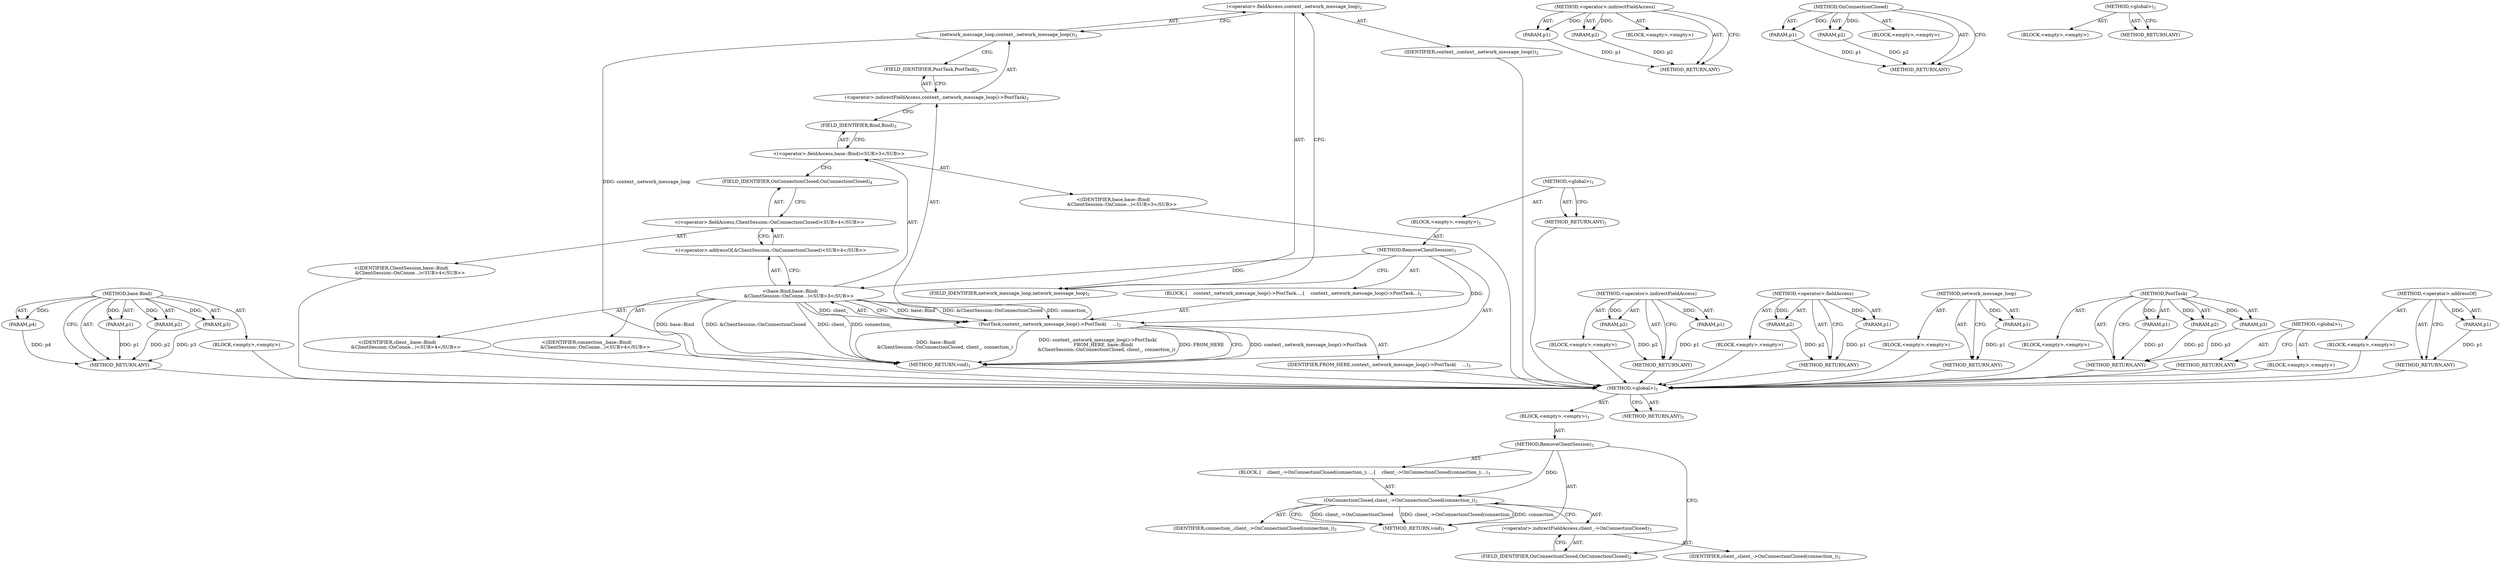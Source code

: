 digraph "&lt;global&gt;" {
vulnerable_65 [label=<(METHOD,base.Bind)>];
vulnerable_66 [label=<(PARAM,p1)>];
vulnerable_67 [label=<(PARAM,p2)>];
vulnerable_68 [label=<(PARAM,p3)>];
vulnerable_69 [label=<(PARAM,p4)>];
vulnerable_70 [label=<(BLOCK,&lt;empty&gt;,&lt;empty&gt;)>];
vulnerable_71 [label=<(METHOD_RETURN,ANY)>];
vulnerable_6 [label=<(METHOD,&lt;global&gt;)<SUB>1</SUB>>];
vulnerable_7 [label=<(BLOCK,&lt;empty&gt;,&lt;empty&gt;)<SUB>1</SUB>>];
vulnerable_8 [label=<(METHOD,RemoveClientSession)<SUB>1</SUB>>];
vulnerable_9 [label=<(BLOCK,{
    context_.network_message_loop()-&gt;PostTask...,{
    context_.network_message_loop()-&gt;PostTask...)<SUB>1</SUB>>];
vulnerable_10 [label=<(PostTask,context_.network_message_loop()-&gt;PostTask(
    ...)<SUB>2</SUB>>];
vulnerable_11 [label=<(&lt;operator&gt;.indirectFieldAccess,context_.network_message_loop()-&gt;PostTask)<SUB>2</SUB>>];
vulnerable_12 [label=<(network_message_loop,context_.network_message_loop())<SUB>2</SUB>>];
vulnerable_13 [label=<(&lt;operator&gt;.fieldAccess,context_.network_message_loop)<SUB>2</SUB>>];
vulnerable_14 [label=<(IDENTIFIER,context_,context_.network_message_loop())<SUB>2</SUB>>];
vulnerable_15 [label=<(FIELD_IDENTIFIER,network_message_loop,network_message_loop)<SUB>2</SUB>>];
vulnerable_16 [label=<(FIELD_IDENTIFIER,PostTask,PostTask)<SUB>2</SUB>>];
vulnerable_17 [label=<(IDENTIFIER,FROM_HERE,context_.network_message_loop()-&gt;PostTask(
    ...)<SUB>3</SUB>>];
vulnerable_18 [label="<(base.Bind,base::Bind(
            &amp;ClientSession::OnConne...)<SUB>3</SUB>>"];
vulnerable_19 [label="<(&lt;operator&gt;.fieldAccess,base::Bind)<SUB>3</SUB>>"];
vulnerable_20 [label="<(IDENTIFIER,base,base::Bind(
            &amp;ClientSession::OnConne...)<SUB>3</SUB>>"];
vulnerable_21 [label=<(FIELD_IDENTIFIER,Bind,Bind)<SUB>3</SUB>>];
vulnerable_22 [label="<(&lt;operator&gt;.addressOf,&amp;ClientSession::OnConnectionClosed)<SUB>4</SUB>>"];
vulnerable_23 [label="<(&lt;operator&gt;.fieldAccess,ClientSession::OnConnectionClosed)<SUB>4</SUB>>"];
vulnerable_24 [label="<(IDENTIFIER,ClientSession,base::Bind(
            &amp;ClientSession::OnConne...)<SUB>4</SUB>>"];
vulnerable_25 [label=<(FIELD_IDENTIFIER,OnConnectionClosed,OnConnectionClosed)<SUB>4</SUB>>];
vulnerable_26 [label="<(IDENTIFIER,client_,base::Bind(
            &amp;ClientSession::OnConne...)<SUB>4</SUB>>"];
vulnerable_27 [label="<(IDENTIFIER,connection_,base::Bind(
            &amp;ClientSession::OnConne...)<SUB>4</SUB>>"];
vulnerable_28 [label=<(METHOD_RETURN,void)<SUB>1</SUB>>];
vulnerable_30 [label=<(METHOD_RETURN,ANY)<SUB>1</SUB>>];
vulnerable_51 [label=<(METHOD,&lt;operator&gt;.indirectFieldAccess)>];
vulnerable_52 [label=<(PARAM,p1)>];
vulnerable_53 [label=<(PARAM,p2)>];
vulnerable_54 [label=<(BLOCK,&lt;empty&gt;,&lt;empty&gt;)>];
vulnerable_55 [label=<(METHOD_RETURN,ANY)>];
vulnerable_60 [label=<(METHOD,&lt;operator&gt;.fieldAccess)>];
vulnerable_61 [label=<(PARAM,p1)>];
vulnerable_62 [label=<(PARAM,p2)>];
vulnerable_63 [label=<(BLOCK,&lt;empty&gt;,&lt;empty&gt;)>];
vulnerable_64 [label=<(METHOD_RETURN,ANY)>];
vulnerable_56 [label=<(METHOD,network_message_loop)>];
vulnerable_57 [label=<(PARAM,p1)>];
vulnerable_58 [label=<(BLOCK,&lt;empty&gt;,&lt;empty&gt;)>];
vulnerable_59 [label=<(METHOD_RETURN,ANY)>];
vulnerable_45 [label=<(METHOD,PostTask)>];
vulnerable_46 [label=<(PARAM,p1)>];
vulnerable_47 [label=<(PARAM,p2)>];
vulnerable_48 [label=<(PARAM,p3)>];
vulnerable_49 [label=<(BLOCK,&lt;empty&gt;,&lt;empty&gt;)>];
vulnerable_50 [label=<(METHOD_RETURN,ANY)>];
vulnerable_39 [label=<(METHOD,&lt;global&gt;)<SUB>1</SUB>>];
vulnerable_40 [label=<(BLOCK,&lt;empty&gt;,&lt;empty&gt;)>];
vulnerable_41 [label=<(METHOD_RETURN,ANY)>];
vulnerable_72 [label=<(METHOD,&lt;operator&gt;.addressOf)>];
vulnerable_73 [label=<(PARAM,p1)>];
vulnerable_74 [label=<(BLOCK,&lt;empty&gt;,&lt;empty&gt;)>];
vulnerable_75 [label=<(METHOD_RETURN,ANY)>];
fixed_6 [label=<(METHOD,&lt;global&gt;)<SUB>1</SUB>>];
fixed_7 [label=<(BLOCK,&lt;empty&gt;,&lt;empty&gt;)<SUB>1</SUB>>];
fixed_8 [label=<(METHOD,RemoveClientSession)<SUB>1</SUB>>];
fixed_9 [label=<(BLOCK,{
    client_-&gt;OnConnectionClosed(connection_);...,{
    client_-&gt;OnConnectionClosed(connection_);...)<SUB>1</SUB>>];
fixed_10 [label=<(OnConnectionClosed,client_-&gt;OnConnectionClosed(connection_))<SUB>2</SUB>>];
fixed_11 [label=<(&lt;operator&gt;.indirectFieldAccess,client_-&gt;OnConnectionClosed)<SUB>2</SUB>>];
fixed_12 [label=<(IDENTIFIER,client_,client_-&gt;OnConnectionClosed(connection_))<SUB>2</SUB>>];
fixed_13 [label=<(FIELD_IDENTIFIER,OnConnectionClosed,OnConnectionClosed)<SUB>2</SUB>>];
fixed_14 [label=<(IDENTIFIER,connection_,client_-&gt;OnConnectionClosed(connection_))<SUB>2</SUB>>];
fixed_15 [label=<(METHOD_RETURN,void)<SUB>1</SUB>>];
fixed_17 [label=<(METHOD_RETURN,ANY)<SUB>1</SUB>>];
fixed_35 [label=<(METHOD,&lt;operator&gt;.indirectFieldAccess)>];
fixed_36 [label=<(PARAM,p1)>];
fixed_37 [label=<(PARAM,p2)>];
fixed_38 [label=<(BLOCK,&lt;empty&gt;,&lt;empty&gt;)>];
fixed_39 [label=<(METHOD_RETURN,ANY)>];
fixed_30 [label=<(METHOD,OnConnectionClosed)>];
fixed_31 [label=<(PARAM,p1)>];
fixed_32 [label=<(PARAM,p2)>];
fixed_33 [label=<(BLOCK,&lt;empty&gt;,&lt;empty&gt;)>];
fixed_34 [label=<(METHOD_RETURN,ANY)>];
fixed_24 [label=<(METHOD,&lt;global&gt;)<SUB>1</SUB>>];
fixed_25 [label=<(BLOCK,&lt;empty&gt;,&lt;empty&gt;)>];
fixed_26 [label=<(METHOD_RETURN,ANY)>];
vulnerable_65 -> vulnerable_66  [key=0, label="AST: "];
vulnerable_65 -> vulnerable_66  [key=1, label="DDG: "];
vulnerable_65 -> vulnerable_70  [key=0, label="AST: "];
vulnerable_65 -> vulnerable_67  [key=0, label="AST: "];
vulnerable_65 -> vulnerable_67  [key=1, label="DDG: "];
vulnerable_65 -> vulnerable_71  [key=0, label="AST: "];
vulnerable_65 -> vulnerable_71  [key=1, label="CFG: "];
vulnerable_65 -> vulnerable_68  [key=0, label="AST: "];
vulnerable_65 -> vulnerable_68  [key=1, label="DDG: "];
vulnerable_65 -> vulnerable_69  [key=0, label="AST: "];
vulnerable_65 -> vulnerable_69  [key=1, label="DDG: "];
vulnerable_66 -> vulnerable_71  [key=0, label="DDG: p1"];
vulnerable_67 -> vulnerable_71  [key=0, label="DDG: p2"];
vulnerable_68 -> vulnerable_71  [key=0, label="DDG: p3"];
vulnerable_69 -> vulnerable_71  [key=0, label="DDG: p4"];
vulnerable_70 -> fixed_6  [key=0];
vulnerable_71 -> fixed_6  [key=0];
vulnerable_6 -> vulnerable_7  [key=0, label="AST: "];
vulnerable_6 -> vulnerable_30  [key=0, label="AST: "];
vulnerable_6 -> vulnerable_30  [key=1, label="CFG: "];
vulnerable_7 -> vulnerable_8  [key=0, label="AST: "];
vulnerable_8 -> vulnerable_9  [key=0, label="AST: "];
vulnerable_8 -> vulnerable_28  [key=0, label="AST: "];
vulnerable_8 -> vulnerable_15  [key=0, label="CFG: "];
vulnerable_8 -> vulnerable_10  [key=0, label="DDG: "];
vulnerable_8 -> vulnerable_18  [key=0, label="DDG: "];
vulnerable_9 -> vulnerable_10  [key=0, label="AST: "];
vulnerable_10 -> vulnerable_11  [key=0, label="AST: "];
vulnerable_10 -> vulnerable_17  [key=0, label="AST: "];
vulnerable_10 -> vulnerable_18  [key=0, label="AST: "];
vulnerable_10 -> vulnerable_28  [key=0, label="CFG: "];
vulnerable_10 -> vulnerable_28  [key=1, label="DDG: context_.network_message_loop()-&gt;PostTask"];
vulnerable_10 -> vulnerable_28  [key=2, label="DDG: base::Bind(
            &amp;ClientSession::OnConnectionClosed, client_, connection_)"];
vulnerable_10 -> vulnerable_28  [key=3, label="DDG: context_.network_message_loop()-&gt;PostTask(
        FROM_HERE, base::Bind(
            &amp;ClientSession::OnConnectionClosed, client_, connection_))"];
vulnerable_10 -> vulnerable_28  [key=4, label="DDG: FROM_HERE"];
vulnerable_11 -> vulnerable_12  [key=0, label="AST: "];
vulnerable_11 -> vulnerable_16  [key=0, label="AST: "];
vulnerable_11 -> vulnerable_21  [key=0, label="CFG: "];
vulnerable_12 -> vulnerable_13  [key=0, label="AST: "];
vulnerable_12 -> vulnerable_16  [key=0, label="CFG: "];
vulnerable_12 -> vulnerable_28  [key=0, label="DDG: context_.network_message_loop"];
vulnerable_13 -> vulnerable_14  [key=0, label="AST: "];
vulnerable_13 -> vulnerable_15  [key=0, label="AST: "];
vulnerable_13 -> vulnerable_12  [key=0, label="CFG: "];
vulnerable_14 -> fixed_6  [key=0];
vulnerable_15 -> vulnerable_13  [key=0, label="CFG: "];
vulnerable_16 -> vulnerable_11  [key=0, label="CFG: "];
vulnerable_17 -> fixed_6  [key=0];
vulnerable_18 -> vulnerable_19  [key=0, label="AST: "];
vulnerable_18 -> vulnerable_22  [key=0, label="AST: "];
vulnerable_18 -> vulnerable_26  [key=0, label="AST: "];
vulnerable_18 -> vulnerable_27  [key=0, label="AST: "];
vulnerable_18 -> vulnerable_10  [key=0, label="CFG: "];
vulnerable_18 -> vulnerable_10  [key=1, label="DDG: base::Bind"];
vulnerable_18 -> vulnerable_10  [key=2, label="DDG: &amp;ClientSession::OnConnectionClosed"];
vulnerable_18 -> vulnerable_10  [key=3, label="DDG: client_"];
vulnerable_18 -> vulnerable_10  [key=4, label="DDG: connection_"];
vulnerable_18 -> vulnerable_28  [key=0, label="DDG: base::Bind"];
vulnerable_18 -> vulnerable_28  [key=1, label="DDG: &amp;ClientSession::OnConnectionClosed"];
vulnerable_18 -> vulnerable_28  [key=2, label="DDG: client_"];
vulnerable_18 -> vulnerable_28  [key=3, label="DDG: connection_"];
vulnerable_19 -> vulnerable_20  [key=0, label="AST: "];
vulnerable_19 -> vulnerable_21  [key=0, label="AST: "];
vulnerable_19 -> vulnerable_25  [key=0, label="CFG: "];
vulnerable_20 -> fixed_6  [key=0];
vulnerable_21 -> vulnerable_19  [key=0, label="CFG: "];
vulnerable_22 -> vulnerable_23  [key=0, label="AST: "];
vulnerable_22 -> vulnerable_18  [key=0, label="CFG: "];
vulnerable_23 -> vulnerable_24  [key=0, label="AST: "];
vulnerable_23 -> vulnerable_25  [key=0, label="AST: "];
vulnerable_23 -> vulnerable_22  [key=0, label="CFG: "];
vulnerable_24 -> fixed_6  [key=0];
vulnerable_25 -> vulnerable_23  [key=0, label="CFG: "];
vulnerable_26 -> fixed_6  [key=0];
vulnerable_27 -> fixed_6  [key=0];
vulnerable_28 -> fixed_6  [key=0];
vulnerable_30 -> fixed_6  [key=0];
vulnerable_51 -> vulnerable_52  [key=0, label="AST: "];
vulnerable_51 -> vulnerable_52  [key=1, label="DDG: "];
vulnerable_51 -> vulnerable_54  [key=0, label="AST: "];
vulnerable_51 -> vulnerable_53  [key=0, label="AST: "];
vulnerable_51 -> vulnerable_53  [key=1, label="DDG: "];
vulnerable_51 -> vulnerable_55  [key=0, label="AST: "];
vulnerable_51 -> vulnerable_55  [key=1, label="CFG: "];
vulnerable_52 -> vulnerable_55  [key=0, label="DDG: p1"];
vulnerable_53 -> vulnerable_55  [key=0, label="DDG: p2"];
vulnerable_54 -> fixed_6  [key=0];
vulnerable_55 -> fixed_6  [key=0];
vulnerable_60 -> vulnerable_61  [key=0, label="AST: "];
vulnerable_60 -> vulnerable_61  [key=1, label="DDG: "];
vulnerable_60 -> vulnerable_63  [key=0, label="AST: "];
vulnerable_60 -> vulnerable_62  [key=0, label="AST: "];
vulnerable_60 -> vulnerable_62  [key=1, label="DDG: "];
vulnerable_60 -> vulnerable_64  [key=0, label="AST: "];
vulnerable_60 -> vulnerable_64  [key=1, label="CFG: "];
vulnerable_61 -> vulnerable_64  [key=0, label="DDG: p1"];
vulnerable_62 -> vulnerable_64  [key=0, label="DDG: p2"];
vulnerable_63 -> fixed_6  [key=0];
vulnerable_64 -> fixed_6  [key=0];
vulnerable_56 -> vulnerable_57  [key=0, label="AST: "];
vulnerable_56 -> vulnerable_57  [key=1, label="DDG: "];
vulnerable_56 -> vulnerable_58  [key=0, label="AST: "];
vulnerable_56 -> vulnerable_59  [key=0, label="AST: "];
vulnerable_56 -> vulnerable_59  [key=1, label="CFG: "];
vulnerable_57 -> vulnerable_59  [key=0, label="DDG: p1"];
vulnerable_58 -> fixed_6  [key=0];
vulnerable_59 -> fixed_6  [key=0];
vulnerable_45 -> vulnerable_46  [key=0, label="AST: "];
vulnerable_45 -> vulnerable_46  [key=1, label="DDG: "];
vulnerable_45 -> vulnerable_49  [key=0, label="AST: "];
vulnerable_45 -> vulnerable_47  [key=0, label="AST: "];
vulnerable_45 -> vulnerable_47  [key=1, label="DDG: "];
vulnerable_45 -> vulnerable_50  [key=0, label="AST: "];
vulnerable_45 -> vulnerable_50  [key=1, label="CFG: "];
vulnerable_45 -> vulnerable_48  [key=0, label="AST: "];
vulnerable_45 -> vulnerable_48  [key=1, label="DDG: "];
vulnerable_46 -> vulnerable_50  [key=0, label="DDG: p1"];
vulnerable_47 -> vulnerable_50  [key=0, label="DDG: p2"];
vulnerable_48 -> vulnerable_50  [key=0, label="DDG: p3"];
vulnerable_49 -> fixed_6  [key=0];
vulnerable_50 -> fixed_6  [key=0];
vulnerable_39 -> vulnerable_40  [key=0, label="AST: "];
vulnerable_39 -> vulnerable_41  [key=0, label="AST: "];
vulnerable_39 -> vulnerable_41  [key=1, label="CFG: "];
vulnerable_40 -> fixed_6  [key=0];
vulnerable_41 -> fixed_6  [key=0];
vulnerable_72 -> vulnerable_73  [key=0, label="AST: "];
vulnerable_72 -> vulnerable_73  [key=1, label="DDG: "];
vulnerable_72 -> vulnerable_74  [key=0, label="AST: "];
vulnerable_72 -> vulnerable_75  [key=0, label="AST: "];
vulnerable_72 -> vulnerable_75  [key=1, label="CFG: "];
vulnerable_73 -> vulnerable_75  [key=0, label="DDG: p1"];
vulnerable_74 -> fixed_6  [key=0];
vulnerable_75 -> fixed_6  [key=0];
fixed_6 -> fixed_7  [key=0, label="AST: "];
fixed_6 -> fixed_17  [key=0, label="AST: "];
fixed_6 -> fixed_17  [key=1, label="CFG: "];
fixed_7 -> fixed_8  [key=0, label="AST: "];
fixed_8 -> fixed_9  [key=0, label="AST: "];
fixed_8 -> fixed_15  [key=0, label="AST: "];
fixed_8 -> fixed_13  [key=0, label="CFG: "];
fixed_8 -> fixed_10  [key=0, label="DDG: "];
fixed_9 -> fixed_10  [key=0, label="AST: "];
fixed_10 -> fixed_11  [key=0, label="AST: "];
fixed_10 -> fixed_14  [key=0, label="AST: "];
fixed_10 -> fixed_15  [key=0, label="CFG: "];
fixed_10 -> fixed_15  [key=1, label="DDG: client_-&gt;OnConnectionClosed"];
fixed_10 -> fixed_15  [key=2, label="DDG: client_-&gt;OnConnectionClosed(connection_)"];
fixed_10 -> fixed_15  [key=3, label="DDG: connection_"];
fixed_11 -> fixed_12  [key=0, label="AST: "];
fixed_11 -> fixed_13  [key=0, label="AST: "];
fixed_11 -> fixed_10  [key=0, label="CFG: "];
fixed_13 -> fixed_11  [key=0, label="CFG: "];
fixed_35 -> fixed_36  [key=0, label="AST: "];
fixed_35 -> fixed_36  [key=1, label="DDG: "];
fixed_35 -> fixed_38  [key=0, label="AST: "];
fixed_35 -> fixed_37  [key=0, label="AST: "];
fixed_35 -> fixed_37  [key=1, label="DDG: "];
fixed_35 -> fixed_39  [key=0, label="AST: "];
fixed_35 -> fixed_39  [key=1, label="CFG: "];
fixed_36 -> fixed_39  [key=0, label="DDG: p1"];
fixed_37 -> fixed_39  [key=0, label="DDG: p2"];
fixed_30 -> fixed_31  [key=0, label="AST: "];
fixed_30 -> fixed_31  [key=1, label="DDG: "];
fixed_30 -> fixed_33  [key=0, label="AST: "];
fixed_30 -> fixed_32  [key=0, label="AST: "];
fixed_30 -> fixed_32  [key=1, label="DDG: "];
fixed_30 -> fixed_34  [key=0, label="AST: "];
fixed_30 -> fixed_34  [key=1, label="CFG: "];
fixed_31 -> fixed_34  [key=0, label="DDG: p1"];
fixed_32 -> fixed_34  [key=0, label="DDG: p2"];
fixed_24 -> fixed_25  [key=0, label="AST: "];
fixed_24 -> fixed_26  [key=0, label="AST: "];
fixed_24 -> fixed_26  [key=1, label="CFG: "];
}
